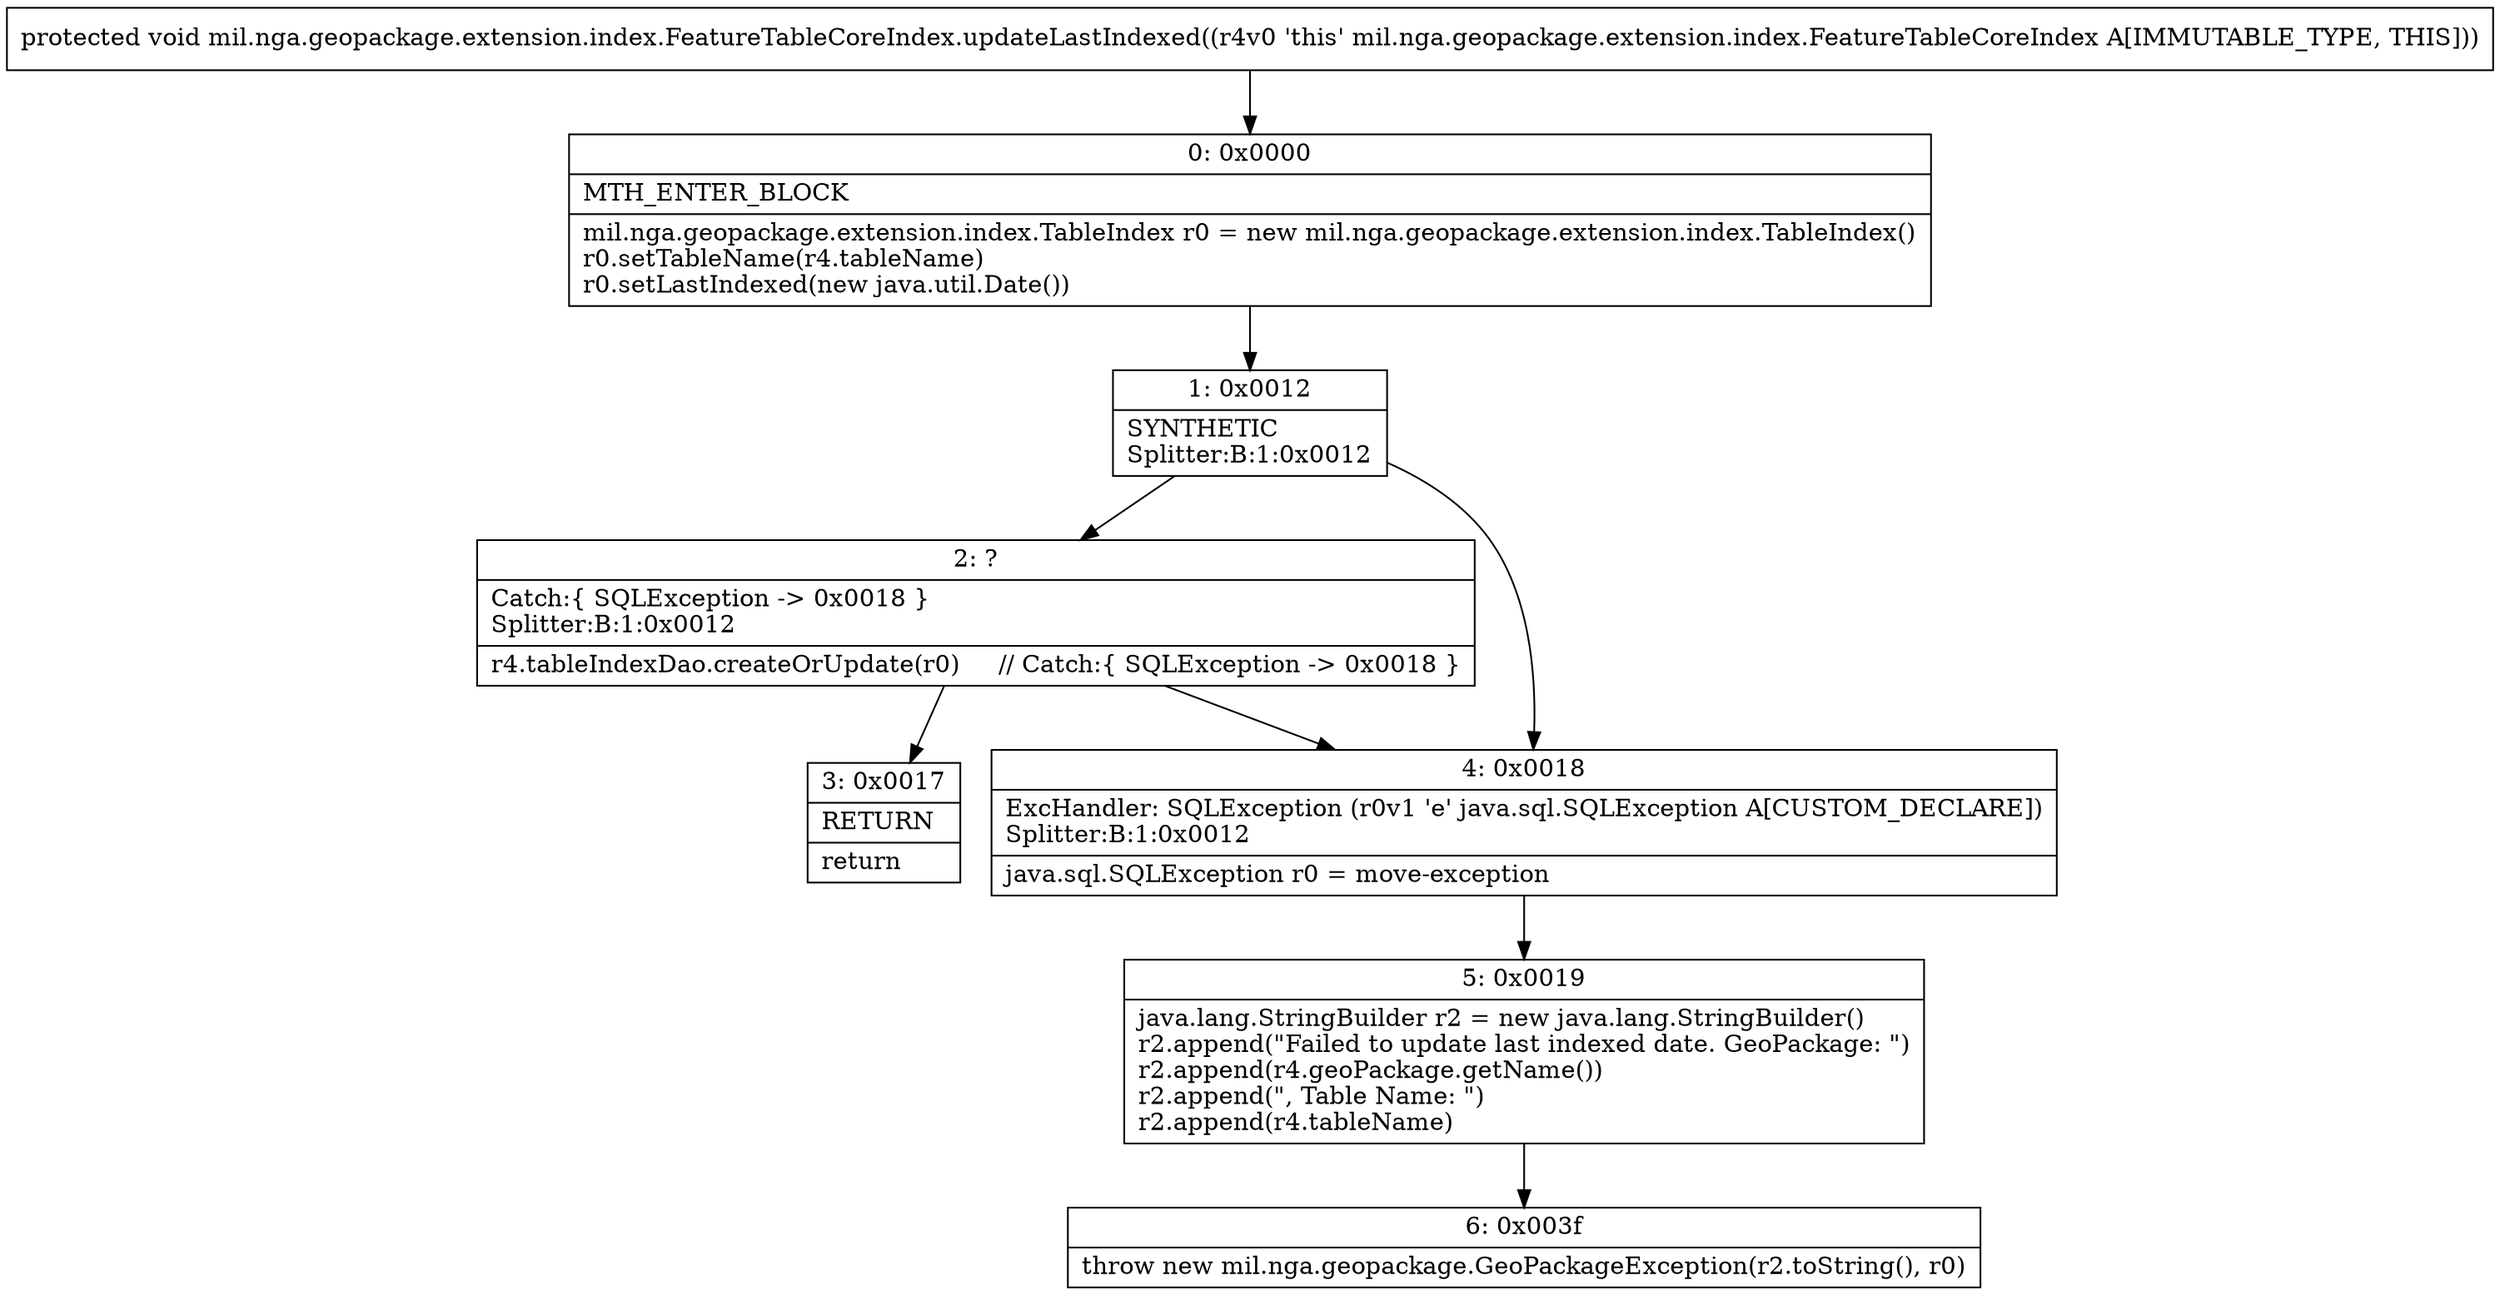 digraph "CFG formil.nga.geopackage.extension.index.FeatureTableCoreIndex.updateLastIndexed()V" {
Node_0 [shape=record,label="{0\:\ 0x0000|MTH_ENTER_BLOCK\l|mil.nga.geopackage.extension.index.TableIndex r0 = new mil.nga.geopackage.extension.index.TableIndex()\lr0.setTableName(r4.tableName)\lr0.setLastIndexed(new java.util.Date())\l}"];
Node_1 [shape=record,label="{1\:\ 0x0012|SYNTHETIC\lSplitter:B:1:0x0012\l}"];
Node_2 [shape=record,label="{2\:\ ?|Catch:\{ SQLException \-\> 0x0018 \}\lSplitter:B:1:0x0012\l|r4.tableIndexDao.createOrUpdate(r0)     \/\/ Catch:\{ SQLException \-\> 0x0018 \}\l}"];
Node_3 [shape=record,label="{3\:\ 0x0017|RETURN\l|return\l}"];
Node_4 [shape=record,label="{4\:\ 0x0018|ExcHandler: SQLException (r0v1 'e' java.sql.SQLException A[CUSTOM_DECLARE])\lSplitter:B:1:0x0012\l|java.sql.SQLException r0 = move\-exception\l}"];
Node_5 [shape=record,label="{5\:\ 0x0019|java.lang.StringBuilder r2 = new java.lang.StringBuilder()\lr2.append(\"Failed to update last indexed date. GeoPackage: \")\lr2.append(r4.geoPackage.getName())\lr2.append(\", Table Name: \")\lr2.append(r4.tableName)\l}"];
Node_6 [shape=record,label="{6\:\ 0x003f|throw new mil.nga.geopackage.GeoPackageException(r2.toString(), r0)\l}"];
MethodNode[shape=record,label="{protected void mil.nga.geopackage.extension.index.FeatureTableCoreIndex.updateLastIndexed((r4v0 'this' mil.nga.geopackage.extension.index.FeatureTableCoreIndex A[IMMUTABLE_TYPE, THIS])) }"];
MethodNode -> Node_0;
Node_0 -> Node_1;
Node_1 -> Node_2;
Node_1 -> Node_4;
Node_2 -> Node_3;
Node_2 -> Node_4;
Node_4 -> Node_5;
Node_5 -> Node_6;
}

